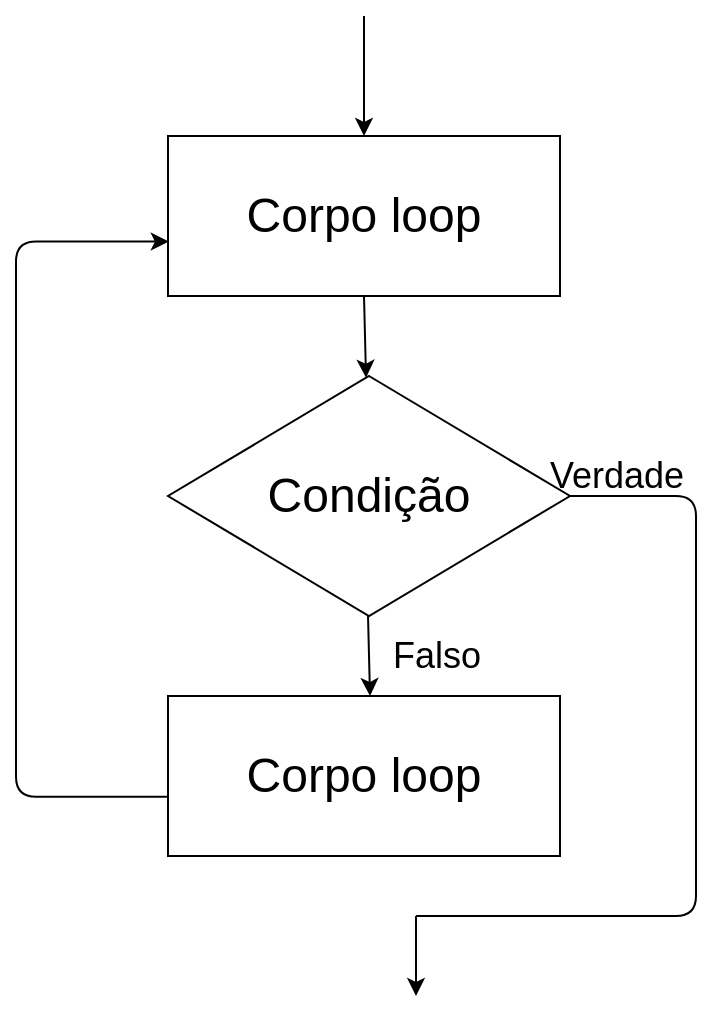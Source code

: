 <mxfile version="14.0.1" type="github">
  <diagram id="b24vALS41k-3YAvfmtmG" name="Página-1">
    <mxGraphModel dx="1038" dy="617" grid="1" gridSize="10" guides="1" tooltips="1" connect="1" arrows="1" fold="1" page="1" pageScale="1" pageWidth="827" pageHeight="1169" math="0" shadow="0">
      <root>
        <mxCell id="0" />
        <mxCell id="1" parent="0" />
        <mxCell id="uYAmZp1Q_RJba0PhBKaM-2" value="&lt;font style=&quot;font-size: 24px&quot;&gt;Corpo loop&lt;/font&gt;" style="rounded=0;whiteSpace=wrap;html=1;" vertex="1" parent="1">
          <mxGeometry x="316" y="150" width="196" height="80" as="geometry" />
        </mxCell>
        <mxCell id="uYAmZp1Q_RJba0PhBKaM-3" value="&lt;font style=&quot;font-size: 24px&quot;&gt;Corpo loop&lt;/font&gt;" style="rounded=0;whiteSpace=wrap;html=1;" vertex="1" parent="1">
          <mxGeometry x="316" y="430" width="196" height="80" as="geometry" />
        </mxCell>
        <mxCell id="uYAmZp1Q_RJba0PhBKaM-4" value="" style="endArrow=classic;html=1;entryX=0.5;entryY=0;entryDx=0;entryDy=0;" edge="1" parent="1" target="uYAmZp1Q_RJba0PhBKaM-2">
          <mxGeometry width="50" height="50" relative="1" as="geometry">
            <mxPoint x="414" y="90" as="sourcePoint" />
            <mxPoint x="460" y="60" as="targetPoint" />
          </mxGeometry>
        </mxCell>
        <mxCell id="uYAmZp1Q_RJba0PhBKaM-5" value="" style="endArrow=classic;html=1;" edge="1" parent="1" target="uYAmZp1Q_RJba0PhBKaM-1">
          <mxGeometry width="50" height="50" relative="1" as="geometry">
            <mxPoint x="414" y="230" as="sourcePoint" />
            <mxPoint x="464" y="180" as="targetPoint" />
          </mxGeometry>
        </mxCell>
        <mxCell id="uYAmZp1Q_RJba0PhBKaM-6" value="" style="endArrow=classic;html=1;" edge="1" parent="1">
          <mxGeometry width="50" height="50" relative="1" as="geometry">
            <mxPoint x="415.99" y="389.12" as="sourcePoint" />
            <mxPoint x="417.012" y="430.002" as="targetPoint" />
          </mxGeometry>
        </mxCell>
        <mxCell id="uYAmZp1Q_RJba0PhBKaM-1" value="&lt;font style=&quot;font-size: 24px&quot;&gt;Condição&lt;/font&gt;" style="rhombus;whiteSpace=wrap;html=1;" vertex="1" parent="1">
          <mxGeometry x="316" y="270" width="201" height="120" as="geometry" />
        </mxCell>
        <mxCell id="uYAmZp1Q_RJba0PhBKaM-10" value="" style="endArrow=none;html=1;edgeStyle=orthogonalEdgeStyle;" edge="1" parent="1">
          <mxGeometry width="50" height="50" relative="1" as="geometry">
            <mxPoint x="517" y="330" as="sourcePoint" />
            <mxPoint x="440" y="540" as="targetPoint" />
            <Array as="points">
              <mxPoint x="580" y="330" />
              <mxPoint x="580" y="540" />
            </Array>
          </mxGeometry>
        </mxCell>
        <mxCell id="uYAmZp1Q_RJba0PhBKaM-11" value="" style="endArrow=classic;html=1;" edge="1" parent="1">
          <mxGeometry width="50" height="50" relative="1" as="geometry">
            <mxPoint x="440" y="540" as="sourcePoint" />
            <mxPoint x="440" y="580" as="targetPoint" />
          </mxGeometry>
        </mxCell>
        <mxCell id="uYAmZp1Q_RJba0PhBKaM-12" value="&lt;font style=&quot;font-size: 18px&quot;&gt;Falso&lt;/font&gt;" style="text;html=1;resizable=0;autosize=1;align=center;verticalAlign=middle;points=[];fillColor=none;strokeColor=none;rounded=0;" vertex="1" parent="1">
          <mxGeometry x="420" y="400" width="60" height="20" as="geometry" />
        </mxCell>
        <mxCell id="uYAmZp1Q_RJba0PhBKaM-13" value="&lt;font style=&quot;font-size: 18px&quot;&gt;Verdade&lt;/font&gt;" style="text;html=1;resizable=0;autosize=1;align=center;verticalAlign=middle;points=[];fillColor=none;strokeColor=none;rounded=0;" vertex="1" parent="1">
          <mxGeometry x="500" y="310" width="80" height="20" as="geometry" />
        </mxCell>
        <mxCell id="uYAmZp1Q_RJba0PhBKaM-14" value="" style="endArrow=classic;html=1;edgeStyle=orthogonalEdgeStyle;entryX=0.002;entryY=0.66;entryDx=0;entryDy=0;entryPerimeter=0;exitX=-0.002;exitY=0.63;exitDx=0;exitDy=0;exitPerimeter=0;" edge="1" parent="1" source="uYAmZp1Q_RJba0PhBKaM-3" target="uYAmZp1Q_RJba0PhBKaM-2">
          <mxGeometry width="50" height="50" relative="1" as="geometry">
            <mxPoint x="310" y="480" as="sourcePoint" />
            <mxPoint x="240" y="200" as="targetPoint" />
            <Array as="points">
              <mxPoint x="240" y="480" />
              <mxPoint x="240" y="203" />
            </Array>
          </mxGeometry>
        </mxCell>
      </root>
    </mxGraphModel>
  </diagram>
</mxfile>
